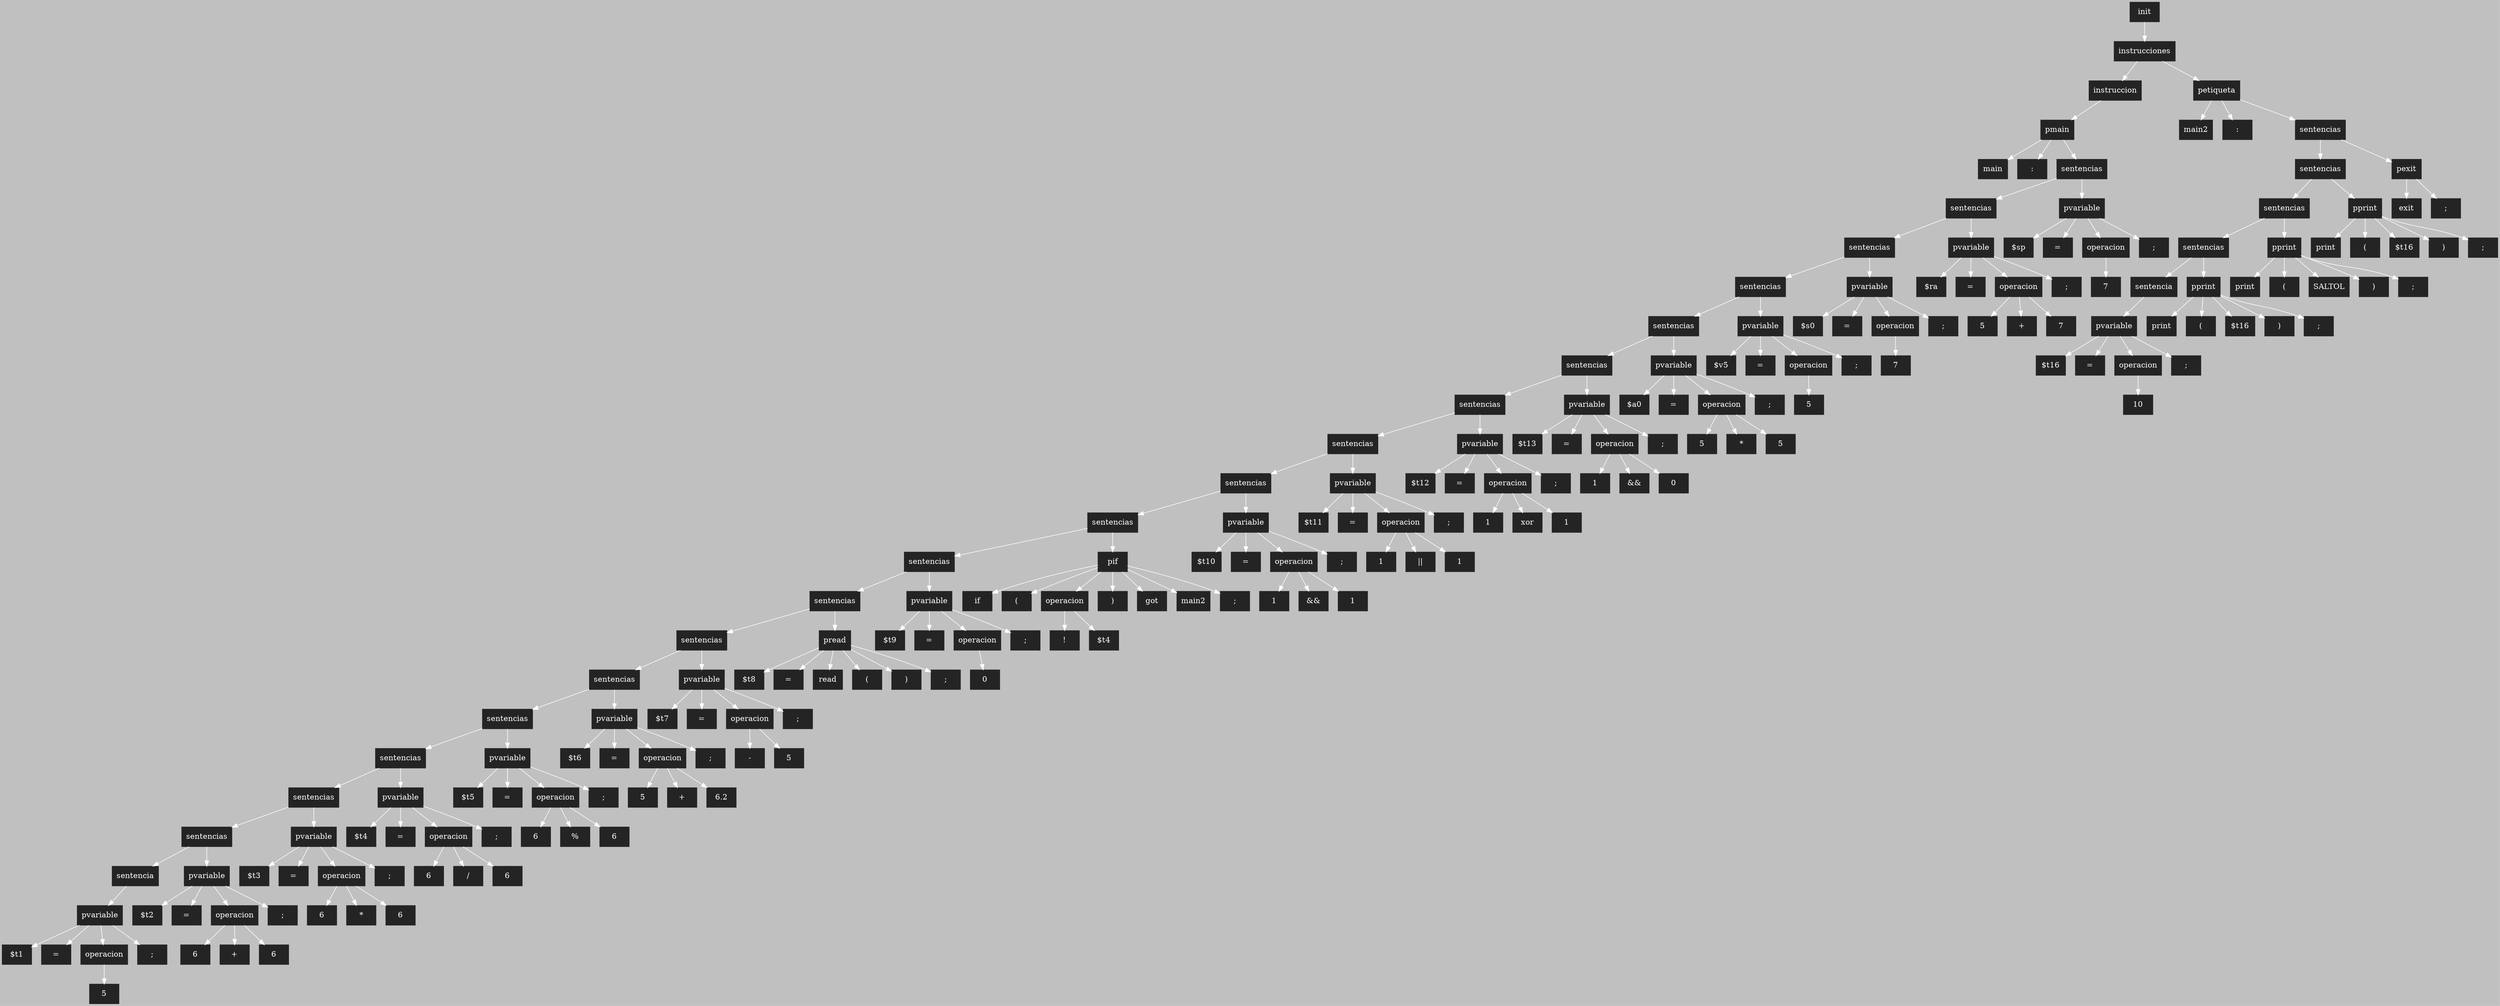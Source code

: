 digraph{ bgcolor = gray 
 node[fontcolor = white, height = 0.5, color = white] 
 [shape=box, style=filled, color=gray14] 
 rankdir=UD 
 edge[color=white, dir=fordware]
202[style = "filled" ; label = "init"] 
201[style = "filled" ; label = "instrucciones"] 
165[style = "filled" ; label = "instruccion"] 
162[style = "filled" ; label = "pmain"] 
163[style = "filled" ; label = "main"] 
164[style = "filled" ; label = ":"] 
161[style = "filled" ; label = "sentencias"] 
154[style = "filled" ; label = "sentencias"] 
145[style = "filled" ; label = "sentencias"] 
138[style = "filled" ; label = "sentencias"] 
131[style = "filled" ; label = "sentencias"] 
122[style = "filled" ; label = "sentencias"] 
113[style = "filled" ; label = "sentencias"] 
104[style = "filled" ; label = "sentencias"] 
95[style = "filled" ; label = "sentencias"] 
86[style = "filled" ; label = "sentencias"] 
75[style = "filled" ; label = "sentencias"] 
68[style = "filled" ; label = "sentencias"] 
60[style = "filled" ; label = "sentencias"] 
52[style = "filled" ; label = "sentencias"] 
43[style = "filled" ; label = "sentencias"] 
34[style = "filled" ; label = "sentencias"] 
25[style = "filled" ; label = "sentencias"] 
16[style = "filled" ; label = "sentencias"] 
7[style = "filled" ; label = "sentencia"] 
3[style = "filled" ; label = "pvariable"] 
4[style = "filled" ; label = "$t1"] 
5[style = "filled" ; label = "="] 
2[style = "filled" ; label = "operacion"] 
1[style = "filled" ; label = "5"] 
6[style = "filled" ; label = ";"] 
12[style = "filled" ; label = "pvariable"] 
13[style = "filled" ; label = "$t2"] 
14[style = "filled" ; label = "="] 
10[style = "filled" ; label = "operacion"] 
8[style = "filled" ; label = "6"] 
11[style = "filled" ; label = "+"] 
9[style = "filled" ; label = "6"] 
15[style = "filled" ; label = ";"] 
21[style = "filled" ; label = "pvariable"] 
22[style = "filled" ; label = "$t3"] 
23[style = "filled" ; label = "="] 
19[style = "filled" ; label = "operacion"] 
17[style = "filled" ; label = "6"] 
20[style = "filled" ; label = "*"] 
18[style = "filled" ; label = "6"] 
24[style = "filled" ; label = ";"] 
30[style = "filled" ; label = "pvariable"] 
31[style = "filled" ; label = "$t4"] 
32[style = "filled" ; label = "="] 
28[style = "filled" ; label = "operacion"] 
26[style = "filled" ; label = "6"] 
29[style = "filled" ; label = "/"] 
27[style = "filled" ; label = "6"] 
33[style = "filled" ; label = ";"] 
39[style = "filled" ; label = "pvariable"] 
40[style = "filled" ; label = "$t5"] 
41[style = "filled" ; label = "="] 
37[style = "filled" ; label = "operacion"] 
35[style = "filled" ; label = "6"] 
38[style = "filled" ; label = "%"] 
36[style = "filled" ; label = "6"] 
42[style = "filled" ; label = ";"] 
48[style = "filled" ; label = "pvariable"] 
49[style = "filled" ; label = "$t6"] 
50[style = "filled" ; label = "="] 
46[style = "filled" ; label = "operacion"] 
44[style = "filled" ; label = "5"] 
47[style = "filled" ; label = "+"] 
45[style = "filled" ; label = "6.2"] 
51[style = "filled" ; label = ";"] 
56[style = "filled" ; label = "pvariable"] 
57[style = "filled" ; label = "$t7"] 
58[style = "filled" ; label = "="] 
54[style = "filled" ; label = "operacion"] 
55[style = "filled" ; label = "-"] 
53[style = "filled" ; label = "5"] 
59[style = "filled" ; label = ";"] 
61[style = "filled" ; label = "pread"] 
62[style = "filled" ; label = "$t8"] 
63[style = "filled" ; label = "="] 
64[style = "filled" ; label = "read"] 
65[style = "filled" ; label = "("] 
66[style = "filled" ; label = ")"] 
67[style = "filled" ; label = ";"] 
71[style = "filled" ; label = "pvariable"] 
72[style = "filled" ; label = "$t9"] 
73[style = "filled" ; label = "="] 
70[style = "filled" ; label = "operacion"] 
69[style = "filled" ; label = "0"] 
74[style = "filled" ; label = ";"] 
79[style = "filled" ; label = "pif"] 
80[style = "filled" ; label = "if"] 
81[style = "filled" ; label = "("] 
77[style = "filled" ; label = "operacion"] 
78[style = "filled" ; label = "!"] 
76[style = "filled" ; label = "$t4"] 
82[style = "filled" ; label = ")"] 
83[style = "filled" ; label = "got"] 
84[style = "filled" ; label = "main2"] 
85[style = "filled" ; label = ";"] 
91[style = "filled" ; label = "pvariable"] 
92[style = "filled" ; label = "$t10"] 
93[style = "filled" ; label = "="] 
89[style = "filled" ; label = "operacion"] 
87[style = "filled" ; label = "1"] 
90[style = "filled" ; label = "&&"] 
88[style = "filled" ; label = "1"] 
94[style = "filled" ; label = ";"] 
100[style = "filled" ; label = "pvariable"] 
101[style = "filled" ; label = "$t11"] 
102[style = "filled" ; label = "="] 
98[style = "filled" ; label = "operacion"] 
96[style = "filled" ; label = "1"] 
99[style = "filled" ; label = "||"] 
97[style = "filled" ; label = "1"] 
103[style = "filled" ; label = ";"] 
109[style = "filled" ; label = "pvariable"] 
110[style = "filled" ; label = "$t12"] 
111[style = "filled" ; label = "="] 
107[style = "filled" ; label = "operacion"] 
105[style = "filled" ; label = "1"] 
108[style = "filled" ; label = "xor"] 
106[style = "filled" ; label = "1"] 
112[style = "filled" ; label = ";"] 
118[style = "filled" ; label = "pvariable"] 
119[style = "filled" ; label = "$t13"] 
120[style = "filled" ; label = "="] 
116[style = "filled" ; label = "operacion"] 
114[style = "filled" ; label = "1"] 
117[style = "filled" ; label = "&&"] 
115[style = "filled" ; label = "0"] 
121[style = "filled" ; label = ";"] 
127[style = "filled" ; label = "pvariable"] 
128[style = "filled" ; label = "$a0"] 
129[style = "filled" ; label = "="] 
125[style = "filled" ; label = "operacion"] 
123[style = "filled" ; label = "5"] 
126[style = "filled" ; label = "*"] 
124[style = "filled" ; label = "5"] 
130[style = "filled" ; label = ";"] 
134[style = "filled" ; label = "pvariable"] 
135[style = "filled" ; label = "$v5"] 
136[style = "filled" ; label = "="] 
133[style = "filled" ; label = "operacion"] 
132[style = "filled" ; label = "5"] 
137[style = "filled" ; label = ";"] 
141[style = "filled" ; label = "pvariable"] 
142[style = "filled" ; label = "$s0"] 
143[style = "filled" ; label = "="] 
140[style = "filled" ; label = "operacion"] 
139[style = "filled" ; label = "7"] 
144[style = "filled" ; label = ";"] 
150[style = "filled" ; label = "pvariable"] 
151[style = "filled" ; label = "$ra"] 
152[style = "filled" ; label = "="] 
148[style = "filled" ; label = "operacion"] 
146[style = "filled" ; label = "5"] 
149[style = "filled" ; label = "+"] 
147[style = "filled" ; label = "7"] 
153[style = "filled" ; label = ";"] 
157[style = "filled" ; label = "pvariable"] 
158[style = "filled" ; label = "$sp"] 
159[style = "filled" ; label = "="] 
156[style = "filled" ; label = "operacion"] 
155[style = "filled" ; label = "7"] 
160[style = "filled" ; label = ";"] 
198[style = "filled" ; label = "petiqueta"] 
199[style = "filled" ; label = "main2"] 
200[style = "filled" ; label = ":"] 
197[style = "filled" ; label = "sentencias"] 
193[style = "filled" ; label = "sentencias"] 
186[style = "filled" ; label = "sentencias"] 
179[style = "filled" ; label = "sentencias"] 
172[style = "filled" ; label = "sentencia"] 
168[style = "filled" ; label = "pvariable"] 
169[style = "filled" ; label = "$t16"] 
170[style = "filled" ; label = "="] 
167[style = "filled" ; label = "operacion"] 
166[style = "filled" ; label = "10"] 
171[style = "filled" ; label = ";"] 
173[style = "filled" ; label = "pprint"] 
174[style = "filled" ; label = "print"] 
175[style = "filled" ; label = "("] 
176[style = "filled" ; label = "$t16"] 
177[style = "filled" ; label = ")"] 
178[style = "filled" ; label = ";"] 
180[style = "filled" ; label = "pprint"] 
181[style = "filled" ; label = "print"] 
182[style = "filled" ; label = "("] 
183[style = "filled" ; label = "SALTOL"] 
184[style = "filled" ; label = ")"] 
185[style = "filled" ; label = ";"] 
187[style = "filled" ; label = "pprint"] 
188[style = "filled" ; label = "print"] 
189[style = "filled" ; label = "("] 
190[style = "filled" ; label = "$t16"] 
191[style = "filled" ; label = ")"] 
192[style = "filled" ; label = ";"] 
194[style = "filled" ; label = "pexit"] 
195[style = "filled" ; label = "exit"] 
196[style = "filled" ; label = ";"] 
202->201;
201->165;
165->162;
162->163;
162->164;
162->161;
161->154;
154->145;
145->138;
138->131;
131->122;
122->113;
113->104;
104->95;
95->86;
86->75;
75->68;
68->60;
60->52;
52->43;
43->34;
34->25;
25->16;
16->7;
7->3;
3->4;
3->5;
3->2;
2->1;
3->6;
16->12;
12->13;
12->14;
12->10;
10->8;
10->11;
10->9;
12->15;
25->21;
21->22;
21->23;
21->19;
19->17;
19->20;
19->18;
21->24;
34->30;
30->31;
30->32;
30->28;
28->26;
28->29;
28->27;
30->33;
43->39;
39->40;
39->41;
39->37;
37->35;
37->38;
37->36;
39->42;
52->48;
48->49;
48->50;
48->46;
46->44;
46->47;
46->45;
48->51;
60->56;
56->57;
56->58;
56->54;
54->55;
54->53;
56->59;
68->61;
61->62;
61->63;
61->64;
61->65;
61->66;
61->67;
75->71;
71->72;
71->73;
71->70;
70->69;
71->74;
86->79;
79->80;
79->81;
79->77;
77->78;
77->76;
79->82;
79->83;
79->84;
79->85;
95->91;
91->92;
91->93;
91->89;
89->87;
89->90;
89->88;
91->94;
104->100;
100->101;
100->102;
100->98;
98->96;
98->99;
98->97;
100->103;
113->109;
109->110;
109->111;
109->107;
107->105;
107->108;
107->106;
109->112;
122->118;
118->119;
118->120;
118->116;
116->114;
116->117;
116->115;
118->121;
131->127;
127->128;
127->129;
127->125;
125->123;
125->126;
125->124;
127->130;
138->134;
134->135;
134->136;
134->133;
133->132;
134->137;
145->141;
141->142;
141->143;
141->140;
140->139;
141->144;
154->150;
150->151;
150->152;
150->148;
148->146;
148->149;
148->147;
150->153;
161->157;
157->158;
157->159;
157->156;
156->155;
157->160;
201->198;
198->199;
198->200;
198->197;
197->193;
193->186;
186->179;
179->172;
172->168;
168->169;
168->170;
168->167;
167->166;
168->171;
179->173;
173->174;
173->175;
173->176;
173->177;
173->178;
186->180;
180->181;
180->182;
180->183;
180->184;
180->185;
193->187;
187->188;
187->189;
187->190;
187->191;
187->192;
197->194;
194->195;
194->196;

}